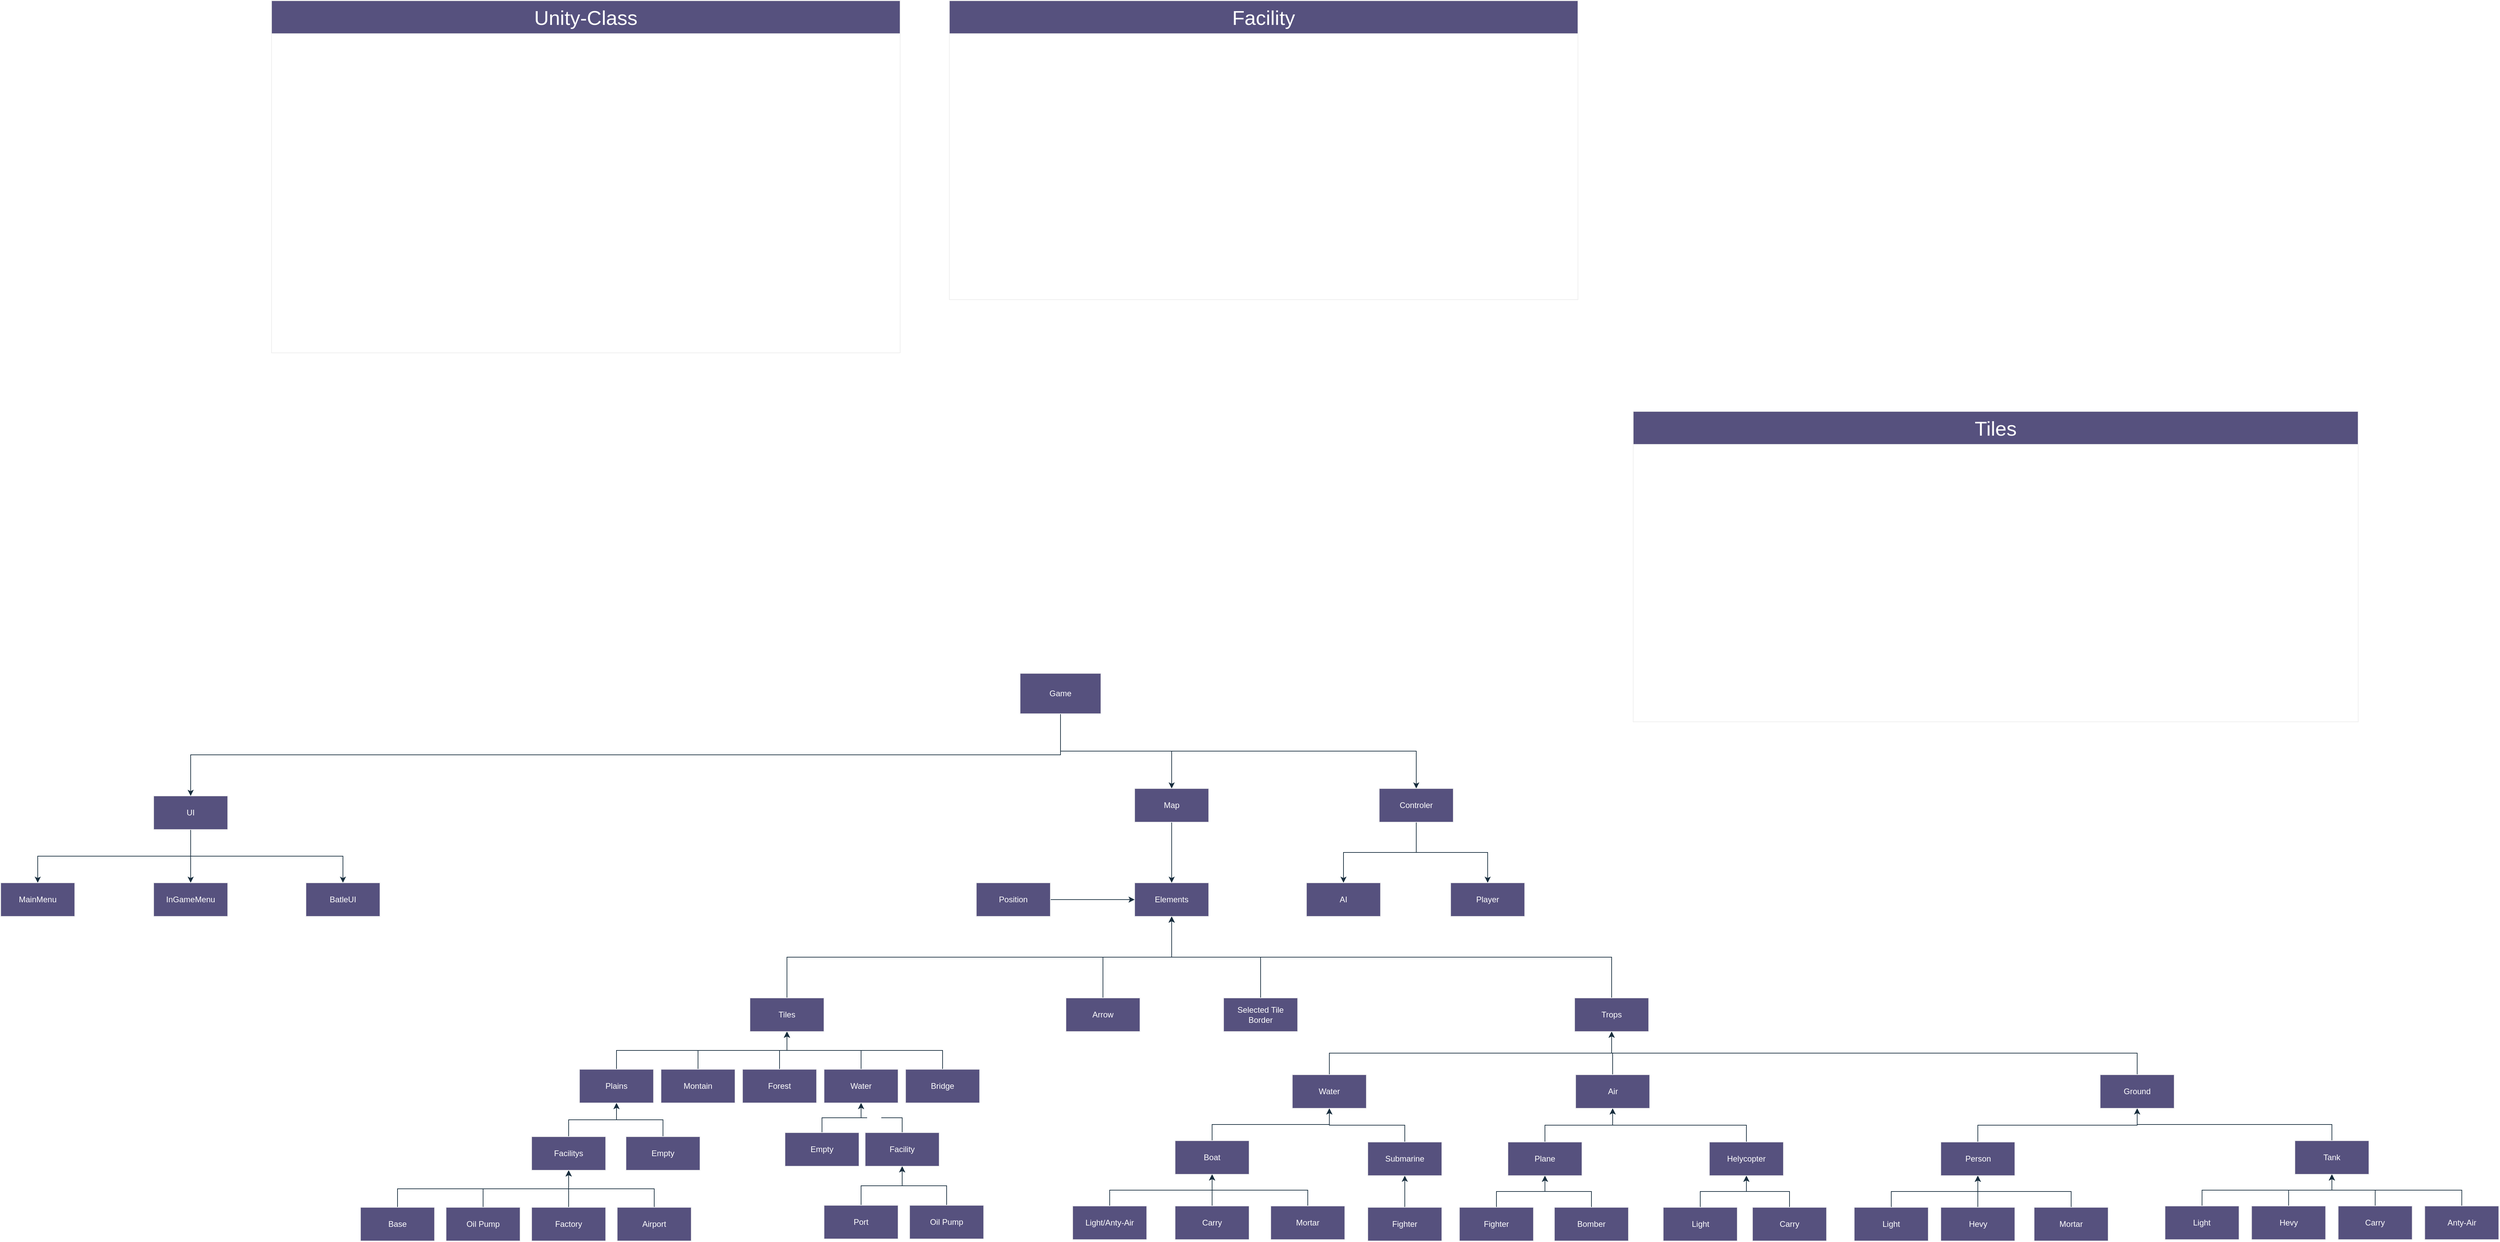 <mxfile version="22.0.2" type="device">
  <diagram id="C5RBs43oDa-KdzZeNtuy" name="Page-1">
    <mxGraphModel dx="3649" dy="2406" grid="0" gridSize="10" guides="1" tooltips="1" connect="1" arrows="1" fold="1" page="0" pageScale="1" pageWidth="827" pageHeight="1169" math="0" shadow="0">
      <root>
        <mxCell id="WIyWlLk6GJQsqaUBKTNV-0" />
        <mxCell id="WIyWlLk6GJQsqaUBKTNV-1" parent="WIyWlLk6GJQsqaUBKTNV-0" />
        <mxCell id="ewMzH5aCmnsNZdWOMFAP-32" style="edgeStyle=orthogonalEdgeStyle;rounded=0;orthogonalLoop=1;jettySize=auto;html=1;exitX=0.5;exitY=1;exitDx=0;exitDy=0;entryX=0.5;entryY=0;entryDx=0;entryDy=0;labelBackgroundColor=none;strokeColor=#182E3E;fontColor=default;endArrow=none;endFill=0;startArrow=classic;startFill=1;" parent="WIyWlLk6GJQsqaUBKTNV-1" source="ewMzH5aCmnsNZdWOMFAP-0" target="ewMzH5aCmnsNZdWOMFAP-1" edge="1">
          <mxGeometry relative="1" as="geometry" />
        </mxCell>
        <mxCell id="ewMzH5aCmnsNZdWOMFAP-50" style="edgeStyle=orthogonalEdgeStyle;rounded=0;orthogonalLoop=1;jettySize=auto;html=1;exitX=0.5;exitY=1;exitDx=0;exitDy=0;labelBackgroundColor=none;strokeColor=#182E3E;fontColor=default;endArrow=none;endFill=0;startArrow=classic;startFill=1;" parent="WIyWlLk6GJQsqaUBKTNV-1" source="ewMzH5aCmnsNZdWOMFAP-0" target="ewMzH5aCmnsNZdWOMFAP-33" edge="1">
          <mxGeometry relative="1" as="geometry" />
        </mxCell>
        <mxCell id="1mslzaDGuqaqsSPEC3AM-32" style="edgeStyle=orthogonalEdgeStyle;rounded=0;orthogonalLoop=1;jettySize=auto;html=1;exitX=0.5;exitY=1;exitDx=0;exitDy=0;labelBackgroundColor=none;strokeColor=#182E3E;fontColor=default;endArrow=none;endFill=0;startArrow=classic;startFill=1;" parent="WIyWlLk6GJQsqaUBKTNV-1" source="ewMzH5aCmnsNZdWOMFAP-0" target="1mslzaDGuqaqsSPEC3AM-28" edge="1">
          <mxGeometry relative="1" as="geometry" />
        </mxCell>
        <mxCell id="Wu0prwVC0RF7OrreMxHM-24" style="edgeStyle=orthogonalEdgeStyle;rounded=0;orthogonalLoop=1;jettySize=auto;html=1;exitX=0.5;exitY=1;exitDx=0;exitDy=0;entryX=0.5;entryY=0;entryDx=0;entryDy=0;strokeColor=#182E3E;endArrow=none;endFill=0;startArrow=classic;startFill=1;" edge="1" parent="WIyWlLk6GJQsqaUBKTNV-1" source="ewMzH5aCmnsNZdWOMFAP-0" target="1mslzaDGuqaqsSPEC3AM-26">
          <mxGeometry relative="1" as="geometry" />
        </mxCell>
        <mxCell id="ewMzH5aCmnsNZdWOMFAP-0" value="Elements" style="html=1;whiteSpace=wrap;labelBackgroundColor=none;fillColor=#56517E;strokeColor=#EEEEEE;fontColor=#FFFFFF;" parent="WIyWlLk6GJQsqaUBKTNV-1" vertex="1">
          <mxGeometry x="180" y="150" width="110" height="50" as="geometry" />
        </mxCell>
        <mxCell id="ewMzH5aCmnsNZdWOMFAP-7" style="edgeStyle=orthogonalEdgeStyle;rounded=0;orthogonalLoop=1;jettySize=auto;html=1;exitX=0.5;exitY=1;exitDx=0;exitDy=0;entryX=0.5;entryY=0;entryDx=0;entryDy=0;labelBackgroundColor=none;strokeColor=#182E3E;fontColor=default;endArrow=none;endFill=0;startArrow=classic;startFill=1;" parent="WIyWlLk6GJQsqaUBKTNV-1" source="ewMzH5aCmnsNZdWOMFAP-1" target="ewMzH5aCmnsNZdWOMFAP-5" edge="1">
          <mxGeometry relative="1" as="geometry" />
        </mxCell>
        <mxCell id="ewMzH5aCmnsNZdWOMFAP-8" style="edgeStyle=orthogonalEdgeStyle;rounded=0;orthogonalLoop=1;jettySize=auto;html=1;exitX=0.5;exitY=1;exitDx=0;exitDy=0;entryX=0.5;entryY=0;entryDx=0;entryDy=0;labelBackgroundColor=none;strokeColor=#182E3E;fontColor=default;endArrow=none;endFill=0;startArrow=classic;startFill=1;" parent="WIyWlLk6GJQsqaUBKTNV-1" source="ewMzH5aCmnsNZdWOMFAP-1" target="ewMzH5aCmnsNZdWOMFAP-3" edge="1">
          <mxGeometry relative="1" as="geometry" />
        </mxCell>
        <mxCell id="ewMzH5aCmnsNZdWOMFAP-9" style="edgeStyle=orthogonalEdgeStyle;rounded=0;orthogonalLoop=1;jettySize=auto;html=1;exitX=0.5;exitY=1;exitDx=0;exitDy=0;labelBackgroundColor=none;strokeColor=#182E3E;fontColor=default;endArrow=none;endFill=0;startArrow=classic;startFill=1;" parent="WIyWlLk6GJQsqaUBKTNV-1" source="ewMzH5aCmnsNZdWOMFAP-1" target="ewMzH5aCmnsNZdWOMFAP-4" edge="1">
          <mxGeometry relative="1" as="geometry" />
        </mxCell>
        <mxCell id="ewMzH5aCmnsNZdWOMFAP-10" style="edgeStyle=orthogonalEdgeStyle;rounded=0;orthogonalLoop=1;jettySize=auto;html=1;exitX=0.5;exitY=1;exitDx=0;exitDy=0;labelBackgroundColor=none;strokeColor=#182E3E;fontColor=default;endArrow=none;endFill=0;startArrow=classic;startFill=1;" parent="WIyWlLk6GJQsqaUBKTNV-1" source="ewMzH5aCmnsNZdWOMFAP-1" target="ewMzH5aCmnsNZdWOMFAP-2" edge="1">
          <mxGeometry relative="1" as="geometry" />
        </mxCell>
        <mxCell id="ewMzH5aCmnsNZdWOMFAP-11" style="edgeStyle=orthogonalEdgeStyle;rounded=0;orthogonalLoop=1;jettySize=auto;html=1;exitX=0.5;exitY=1;exitDx=0;exitDy=0;entryX=0.5;entryY=0;entryDx=0;entryDy=0;labelBackgroundColor=none;strokeColor=#182E3E;fontColor=default;endArrow=none;endFill=0;startArrow=classic;startFill=1;" parent="WIyWlLk6GJQsqaUBKTNV-1" source="ewMzH5aCmnsNZdWOMFAP-1" target="ewMzH5aCmnsNZdWOMFAP-6" edge="1">
          <mxGeometry relative="1" as="geometry" />
        </mxCell>
        <mxCell id="ewMzH5aCmnsNZdWOMFAP-1" value="Tiles" style="html=1;whiteSpace=wrap;labelBackgroundColor=none;fillColor=#56517E;strokeColor=#EEEEEE;fontColor=#FFFFFF;" parent="WIyWlLk6GJQsqaUBKTNV-1" vertex="1">
          <mxGeometry x="-391" y="321" width="110" height="50" as="geometry" />
        </mxCell>
        <mxCell id="ewMzH5aCmnsNZdWOMFAP-26" style="edgeStyle=orthogonalEdgeStyle;rounded=0;orthogonalLoop=1;jettySize=auto;html=1;exitX=0.5;exitY=1;exitDx=0;exitDy=0;entryX=0.5;entryY=0;entryDx=0;entryDy=0;labelBackgroundColor=none;strokeColor=#182E3E;fontColor=default;endArrow=none;endFill=0;startArrow=classic;startFill=1;" parent="WIyWlLk6GJQsqaUBKTNV-1" source="ewMzH5aCmnsNZdWOMFAP-2" target="ewMzH5aCmnsNZdWOMFAP-24" edge="1">
          <mxGeometry relative="1" as="geometry" />
        </mxCell>
        <mxCell id="Wu0prwVC0RF7OrreMxHM-40" value="Text" style="edgeLabel;html=1;align=center;verticalAlign=middle;resizable=0;points=[];fontColor=#FFFFFF;" vertex="1" connectable="0" parent="ewMzH5aCmnsNZdWOMFAP-26">
          <mxGeometry x="-0.217" relative="1" as="geometry">
            <mxPoint as="offset" />
          </mxGeometry>
        </mxCell>
        <mxCell id="ewMzH5aCmnsNZdWOMFAP-27" style="edgeStyle=orthogonalEdgeStyle;rounded=0;orthogonalLoop=1;jettySize=auto;html=1;exitX=0.5;exitY=1;exitDx=0;exitDy=0;labelBackgroundColor=none;strokeColor=#182E3E;fontColor=default;endArrow=none;endFill=0;startArrow=classic;startFill=1;" parent="WIyWlLk6GJQsqaUBKTNV-1" source="ewMzH5aCmnsNZdWOMFAP-2" target="ewMzH5aCmnsNZdWOMFAP-25" edge="1">
          <mxGeometry relative="1" as="geometry" />
        </mxCell>
        <mxCell id="ewMzH5aCmnsNZdWOMFAP-2" value="Water" style="html=1;whiteSpace=wrap;labelBackgroundColor=none;fillColor=#56517E;strokeColor=#EEEEEE;fontColor=#FFFFFF;" parent="WIyWlLk6GJQsqaUBKTNV-1" vertex="1">
          <mxGeometry x="-281" y="427" width="110" height="50" as="geometry" />
        </mxCell>
        <mxCell id="ewMzH5aCmnsNZdWOMFAP-3" value="Montain" style="html=1;whiteSpace=wrap;labelBackgroundColor=none;fillColor=#56517E;strokeColor=#EEEEEE;fontColor=#FFFFFF;" parent="WIyWlLk6GJQsqaUBKTNV-1" vertex="1">
          <mxGeometry x="-523" y="427" width="110" height="50" as="geometry" />
        </mxCell>
        <mxCell id="ewMzH5aCmnsNZdWOMFAP-14" style="edgeStyle=orthogonalEdgeStyle;rounded=0;orthogonalLoop=1;jettySize=auto;html=1;exitX=0.5;exitY=1;exitDx=0;exitDy=0;labelBackgroundColor=none;strokeColor=#182E3E;fontColor=default;endArrow=none;endFill=0;startArrow=classic;startFill=1;" parent="WIyWlLk6GJQsqaUBKTNV-1" source="ewMzH5aCmnsNZdWOMFAP-4" target="ewMzH5aCmnsNZdWOMFAP-12" edge="1">
          <mxGeometry relative="1" as="geometry" />
        </mxCell>
        <mxCell id="ewMzH5aCmnsNZdWOMFAP-15" style="edgeStyle=orthogonalEdgeStyle;rounded=0;orthogonalLoop=1;jettySize=auto;html=1;exitX=0.5;exitY=1;exitDx=0;exitDy=0;entryX=0.5;entryY=0;entryDx=0;entryDy=0;labelBackgroundColor=none;strokeColor=#182E3E;fontColor=default;endArrow=none;endFill=0;startArrow=classic;startFill=1;" parent="WIyWlLk6GJQsqaUBKTNV-1" source="ewMzH5aCmnsNZdWOMFAP-4" target="ewMzH5aCmnsNZdWOMFAP-13" edge="1">
          <mxGeometry relative="1" as="geometry" />
        </mxCell>
        <mxCell id="ewMzH5aCmnsNZdWOMFAP-4" value="Plains" style="html=1;whiteSpace=wrap;labelBackgroundColor=none;fillColor=#56517E;strokeColor=#EEEEEE;fontColor=#FFFFFF;" parent="WIyWlLk6GJQsqaUBKTNV-1" vertex="1">
          <mxGeometry x="-644" y="427" width="110" height="50" as="geometry" />
        </mxCell>
        <mxCell id="ewMzH5aCmnsNZdWOMFAP-5" value="Forest" style="html=1;whiteSpace=wrap;labelBackgroundColor=none;fillColor=#56517E;strokeColor=#EEEEEE;fontColor=#FFFFFF;" parent="WIyWlLk6GJQsqaUBKTNV-1" vertex="1">
          <mxGeometry x="-402" y="427" width="110" height="50" as="geometry" />
        </mxCell>
        <mxCell id="ewMzH5aCmnsNZdWOMFAP-6" value="Bridge" style="html=1;whiteSpace=wrap;labelBackgroundColor=none;fillColor=#56517E;strokeColor=#EEEEEE;fontColor=#FFFFFF;" parent="WIyWlLk6GJQsqaUBKTNV-1" vertex="1">
          <mxGeometry x="-160" y="427" width="110" height="50" as="geometry" />
        </mxCell>
        <mxCell id="ewMzH5aCmnsNZdWOMFAP-19" style="edgeStyle=orthogonalEdgeStyle;rounded=0;orthogonalLoop=1;jettySize=auto;html=1;exitX=0.5;exitY=1;exitDx=0;exitDy=0;entryX=0.5;entryY=0;entryDx=0;entryDy=0;labelBackgroundColor=none;strokeColor=#182E3E;fontColor=default;endArrow=none;endFill=0;startArrow=classic;startFill=1;" parent="WIyWlLk6GJQsqaUBKTNV-1" source="ewMzH5aCmnsNZdWOMFAP-12" target="ewMzH5aCmnsNZdWOMFAP-17" edge="1">
          <mxGeometry relative="1" as="geometry" />
        </mxCell>
        <mxCell id="ewMzH5aCmnsNZdWOMFAP-20" style="edgeStyle=orthogonalEdgeStyle;rounded=0;orthogonalLoop=1;jettySize=auto;html=1;exitX=0.5;exitY=1;exitDx=0;exitDy=0;labelBackgroundColor=none;strokeColor=#182E3E;fontColor=default;endArrow=none;endFill=0;startArrow=classic;startFill=1;" parent="WIyWlLk6GJQsqaUBKTNV-1" source="ewMzH5aCmnsNZdWOMFAP-12" target="ewMzH5aCmnsNZdWOMFAP-16" edge="1">
          <mxGeometry relative="1" as="geometry" />
        </mxCell>
        <mxCell id="ewMzH5aCmnsNZdWOMFAP-21" style="edgeStyle=orthogonalEdgeStyle;rounded=0;orthogonalLoop=1;jettySize=auto;html=1;exitX=0.5;exitY=1;exitDx=0;exitDy=0;labelBackgroundColor=none;strokeColor=#182E3E;fontColor=default;endArrow=none;endFill=0;startArrow=classic;startFill=1;" parent="WIyWlLk6GJQsqaUBKTNV-1" source="ewMzH5aCmnsNZdWOMFAP-12" target="ewMzH5aCmnsNZdWOMFAP-18" edge="1">
          <mxGeometry relative="1" as="geometry" />
        </mxCell>
        <mxCell id="ewMzH5aCmnsNZdWOMFAP-23" style="edgeStyle=orthogonalEdgeStyle;rounded=0;orthogonalLoop=1;jettySize=auto;html=1;exitX=0.5;exitY=1;exitDx=0;exitDy=0;labelBackgroundColor=none;strokeColor=#182E3E;fontColor=default;endArrow=none;endFill=0;startArrow=classic;startFill=1;" parent="WIyWlLk6GJQsqaUBKTNV-1" source="ewMzH5aCmnsNZdWOMFAP-12" target="ewMzH5aCmnsNZdWOMFAP-22" edge="1">
          <mxGeometry relative="1" as="geometry" />
        </mxCell>
        <mxCell id="ewMzH5aCmnsNZdWOMFAP-12" value="Facilitys" style="html=1;whiteSpace=wrap;labelBackgroundColor=none;fillColor=#56517E;strokeColor=#EEEEEE;fontColor=#FFFFFF;" parent="WIyWlLk6GJQsqaUBKTNV-1" vertex="1">
          <mxGeometry x="-715" y="527" width="110" height="50" as="geometry" />
        </mxCell>
        <mxCell id="ewMzH5aCmnsNZdWOMFAP-13" value="Empty" style="html=1;whiteSpace=wrap;labelBackgroundColor=none;fillColor=#56517E;strokeColor=#EEEEEE;fontColor=#FFFFFF;" parent="WIyWlLk6GJQsqaUBKTNV-1" vertex="1">
          <mxGeometry x="-575" y="527" width="110" height="50" as="geometry" />
        </mxCell>
        <mxCell id="ewMzH5aCmnsNZdWOMFAP-16" value="Oil Pump" style="html=1;whiteSpace=wrap;labelBackgroundColor=none;fillColor=#56517E;strokeColor=#EEEEEE;fontColor=#FFFFFF;" parent="WIyWlLk6GJQsqaUBKTNV-1" vertex="1">
          <mxGeometry x="-842" y="632" width="110" height="50" as="geometry" />
        </mxCell>
        <mxCell id="ewMzH5aCmnsNZdWOMFAP-17" value="Factory" style="html=1;whiteSpace=wrap;labelBackgroundColor=none;fillColor=#56517E;strokeColor=#EEEEEE;fontColor=#FFFFFF;" parent="WIyWlLk6GJQsqaUBKTNV-1" vertex="1">
          <mxGeometry x="-715" y="632" width="110" height="50" as="geometry" />
        </mxCell>
        <mxCell id="ewMzH5aCmnsNZdWOMFAP-18" value="Airport" style="html=1;whiteSpace=wrap;labelBackgroundColor=none;fillColor=#56517E;strokeColor=#EEEEEE;fontColor=#FFFFFF;" parent="WIyWlLk6GJQsqaUBKTNV-1" vertex="1">
          <mxGeometry x="-588" y="632" width="110" height="50" as="geometry" />
        </mxCell>
        <mxCell id="ewMzH5aCmnsNZdWOMFAP-22" value="Base&lt;br&gt;" style="html=1;whiteSpace=wrap;labelBackgroundColor=none;fillColor=#56517E;strokeColor=#EEEEEE;fontColor=#FFFFFF;" parent="WIyWlLk6GJQsqaUBKTNV-1" vertex="1">
          <mxGeometry x="-969" y="632" width="110" height="50" as="geometry" />
        </mxCell>
        <mxCell id="ewMzH5aCmnsNZdWOMFAP-30" style="edgeStyle=orthogonalEdgeStyle;rounded=0;orthogonalLoop=1;jettySize=auto;html=1;exitX=0.5;exitY=1;exitDx=0;exitDy=0;entryX=0.5;entryY=0;entryDx=0;entryDy=0;labelBackgroundColor=none;strokeColor=#182E3E;fontColor=default;endArrow=none;endFill=0;startArrow=classic;startFill=1;" parent="WIyWlLk6GJQsqaUBKTNV-1" source="ewMzH5aCmnsNZdWOMFAP-24" target="ewMzH5aCmnsNZdWOMFAP-28" edge="1">
          <mxGeometry relative="1" as="geometry" />
        </mxCell>
        <mxCell id="ewMzH5aCmnsNZdWOMFAP-31" style="edgeStyle=orthogonalEdgeStyle;rounded=0;orthogonalLoop=1;jettySize=auto;html=1;exitX=0.5;exitY=1;exitDx=0;exitDy=0;labelBackgroundColor=none;strokeColor=#182E3E;fontColor=default;endArrow=none;endFill=0;startArrow=classic;startFill=1;" parent="WIyWlLk6GJQsqaUBKTNV-1" source="ewMzH5aCmnsNZdWOMFAP-24" target="ewMzH5aCmnsNZdWOMFAP-29" edge="1">
          <mxGeometry relative="1" as="geometry" />
        </mxCell>
        <mxCell id="ewMzH5aCmnsNZdWOMFAP-24" value="Facility" style="html=1;whiteSpace=wrap;labelBackgroundColor=none;fillColor=#56517E;strokeColor=#EEEEEE;fontColor=#FFFFFF;" parent="WIyWlLk6GJQsqaUBKTNV-1" vertex="1">
          <mxGeometry x="-220" y="521" width="110" height="50" as="geometry" />
        </mxCell>
        <mxCell id="ewMzH5aCmnsNZdWOMFAP-25" value="Empty" style="html=1;whiteSpace=wrap;labelBackgroundColor=none;fillColor=#56517E;strokeColor=#EEEEEE;fontColor=#FFFFFF;" parent="WIyWlLk6GJQsqaUBKTNV-1" vertex="1">
          <mxGeometry x="-339" y="521" width="110" height="50" as="geometry" />
        </mxCell>
        <mxCell id="ewMzH5aCmnsNZdWOMFAP-28" value="Port" style="html=1;whiteSpace=wrap;labelBackgroundColor=none;fillColor=#56517E;strokeColor=#EEEEEE;fontColor=#FFFFFF;" parent="WIyWlLk6GJQsqaUBKTNV-1" vertex="1">
          <mxGeometry x="-281" y="629" width="110" height="50" as="geometry" />
        </mxCell>
        <mxCell id="ewMzH5aCmnsNZdWOMFAP-29" value="Oil Pump" style="html=1;whiteSpace=wrap;labelBackgroundColor=none;fillColor=#56517E;strokeColor=#EEEEEE;fontColor=#FFFFFF;" parent="WIyWlLk6GJQsqaUBKTNV-1" vertex="1">
          <mxGeometry x="-154" y="629" width="110" height="50" as="geometry" />
        </mxCell>
        <mxCell id="ewMzH5aCmnsNZdWOMFAP-49" style="edgeStyle=orthogonalEdgeStyle;rounded=0;orthogonalLoop=1;jettySize=auto;html=1;exitX=0.5;exitY=1;exitDx=0;exitDy=0;entryX=0.5;entryY=0;entryDx=0;entryDy=0;labelBackgroundColor=none;strokeColor=#182E3E;fontColor=default;endArrow=none;endFill=0;startArrow=classic;startFill=1;" parent="WIyWlLk6GJQsqaUBKTNV-1" source="ewMzH5aCmnsNZdWOMFAP-33" target="ewMzH5aCmnsNZdWOMFAP-36" edge="1">
          <mxGeometry relative="1" as="geometry" />
        </mxCell>
        <mxCell id="ewMzH5aCmnsNZdWOMFAP-51" style="edgeStyle=orthogonalEdgeStyle;rounded=0;orthogonalLoop=1;jettySize=auto;html=1;exitX=0.5;exitY=1;exitDx=0;exitDy=0;entryX=0.5;entryY=0;entryDx=0;entryDy=0;labelBackgroundColor=none;strokeColor=#182E3E;fontColor=default;endArrow=none;endFill=0;startArrow=classic;startFill=1;" parent="WIyWlLk6GJQsqaUBKTNV-1" source="ewMzH5aCmnsNZdWOMFAP-33" target="ewMzH5aCmnsNZdWOMFAP-35" edge="1">
          <mxGeometry relative="1" as="geometry" />
        </mxCell>
        <mxCell id="ewMzH5aCmnsNZdWOMFAP-52" style="edgeStyle=orthogonalEdgeStyle;rounded=0;orthogonalLoop=1;jettySize=auto;html=1;exitX=0.5;exitY=1;exitDx=0;exitDy=0;entryX=0.5;entryY=0;entryDx=0;entryDy=0;labelBackgroundColor=none;strokeColor=#182E3E;fontColor=default;endArrow=none;endFill=0;startArrow=classic;startFill=1;" parent="WIyWlLk6GJQsqaUBKTNV-1" source="ewMzH5aCmnsNZdWOMFAP-33" target="ewMzH5aCmnsNZdWOMFAP-34" edge="1">
          <mxGeometry relative="1" as="geometry" />
        </mxCell>
        <mxCell id="ewMzH5aCmnsNZdWOMFAP-33" value="Trops" style="html=1;whiteSpace=wrap;labelBackgroundColor=none;fillColor=#56517E;strokeColor=#EEEEEE;fontColor=#FFFFFF;" parent="WIyWlLk6GJQsqaUBKTNV-1" vertex="1">
          <mxGeometry x="833" y="321" width="110" height="50" as="geometry" />
        </mxCell>
        <mxCell id="ewMzH5aCmnsNZdWOMFAP-79" style="edgeStyle=orthogonalEdgeStyle;rounded=0;orthogonalLoop=1;jettySize=auto;html=1;exitX=0.5;exitY=1;exitDx=0;exitDy=0;entryX=0.5;entryY=0;entryDx=0;entryDy=0;labelBackgroundColor=none;strokeColor=#182E3E;fontColor=default;endArrow=none;endFill=0;startArrow=classic;startFill=1;" parent="WIyWlLk6GJQsqaUBKTNV-1" source="ewMzH5aCmnsNZdWOMFAP-34" target="ewMzH5aCmnsNZdWOMFAP-69" edge="1">
          <mxGeometry relative="1" as="geometry" />
        </mxCell>
        <mxCell id="ewMzH5aCmnsNZdWOMFAP-84" style="edgeStyle=orthogonalEdgeStyle;rounded=0;orthogonalLoop=1;jettySize=auto;html=1;exitX=0.5;exitY=1;exitDx=0;exitDy=0;entryX=0.5;entryY=0;entryDx=0;entryDy=0;labelBackgroundColor=none;strokeColor=#182E3E;fontColor=default;endArrow=none;endFill=0;startArrow=classic;startFill=1;" parent="WIyWlLk6GJQsqaUBKTNV-1" source="ewMzH5aCmnsNZdWOMFAP-34" target="ewMzH5aCmnsNZdWOMFAP-68" edge="1">
          <mxGeometry relative="1" as="geometry" />
        </mxCell>
        <mxCell id="ewMzH5aCmnsNZdWOMFAP-34" value="Ground" style="html=1;whiteSpace=wrap;labelBackgroundColor=none;fillColor=#56517E;strokeColor=#EEEEEE;fontColor=#FFFFFF;" parent="WIyWlLk6GJQsqaUBKTNV-1" vertex="1">
          <mxGeometry x="1613" y="435" width="110" height="50" as="geometry" />
        </mxCell>
        <mxCell id="ewMzH5aCmnsNZdWOMFAP-53" style="edgeStyle=orthogonalEdgeStyle;rounded=0;orthogonalLoop=1;jettySize=auto;html=1;exitX=0.5;exitY=1;exitDx=0;exitDy=0;labelBackgroundColor=none;strokeColor=#182E3E;fontColor=default;endArrow=none;endFill=0;startArrow=classic;startFill=1;" parent="WIyWlLk6GJQsqaUBKTNV-1" source="ewMzH5aCmnsNZdWOMFAP-35" target="ewMzH5aCmnsNZdWOMFAP-43" edge="1">
          <mxGeometry relative="1" as="geometry" />
        </mxCell>
        <mxCell id="ewMzH5aCmnsNZdWOMFAP-55" style="edgeStyle=orthogonalEdgeStyle;rounded=0;orthogonalLoop=1;jettySize=auto;html=1;exitX=0.5;exitY=1;exitDx=0;exitDy=0;entryX=0.5;entryY=0;entryDx=0;entryDy=0;labelBackgroundColor=none;strokeColor=#182E3E;fontColor=default;endArrow=none;endFill=0;startArrow=classic;startFill=1;" parent="WIyWlLk6GJQsqaUBKTNV-1" source="ewMzH5aCmnsNZdWOMFAP-35" target="ewMzH5aCmnsNZdWOMFAP-45" edge="1">
          <mxGeometry relative="1" as="geometry" />
        </mxCell>
        <mxCell id="ewMzH5aCmnsNZdWOMFAP-35" value="Air" style="html=1;whiteSpace=wrap;labelBackgroundColor=none;fillColor=#56517E;strokeColor=#EEEEEE;fontColor=#FFFFFF;" parent="WIyWlLk6GJQsqaUBKTNV-1" vertex="1">
          <mxGeometry x="834.5" y="435" width="110" height="50" as="geometry" />
        </mxCell>
        <mxCell id="ewMzH5aCmnsNZdWOMFAP-46" style="edgeStyle=orthogonalEdgeStyle;rounded=0;orthogonalLoop=1;jettySize=auto;html=1;exitX=0.5;exitY=1;exitDx=0;exitDy=0;labelBackgroundColor=none;strokeColor=#182E3E;fontColor=default;endArrow=none;endFill=0;startArrow=classic;startFill=1;" parent="WIyWlLk6GJQsqaUBKTNV-1" source="ewMzH5aCmnsNZdWOMFAP-36" target="ewMzH5aCmnsNZdWOMFAP-37" edge="1">
          <mxGeometry relative="1" as="geometry" />
        </mxCell>
        <mxCell id="ewMzH5aCmnsNZdWOMFAP-47" style="edgeStyle=orthogonalEdgeStyle;rounded=0;orthogonalLoop=1;jettySize=auto;html=1;exitX=0.5;exitY=1;exitDx=0;exitDy=0;labelBackgroundColor=none;strokeColor=#182E3E;fontColor=default;endArrow=none;endFill=0;startArrow=classic;startFill=1;" parent="WIyWlLk6GJQsqaUBKTNV-1" source="ewMzH5aCmnsNZdWOMFAP-36" target="ewMzH5aCmnsNZdWOMFAP-39" edge="1">
          <mxGeometry relative="1" as="geometry" />
        </mxCell>
        <mxCell id="ewMzH5aCmnsNZdWOMFAP-36" value="Water" style="html=1;whiteSpace=wrap;labelBackgroundColor=none;fillColor=#56517E;strokeColor=#EEEEEE;fontColor=#FFFFFF;" parent="WIyWlLk6GJQsqaUBKTNV-1" vertex="1">
          <mxGeometry x="414" y="435" width="110" height="50" as="geometry" />
        </mxCell>
        <mxCell id="1mslzaDGuqaqsSPEC3AM-5" style="edgeStyle=orthogonalEdgeStyle;rounded=0;orthogonalLoop=1;jettySize=auto;html=1;exitX=0.5;exitY=1;exitDx=0;exitDy=0;entryX=0.5;entryY=0;entryDx=0;entryDy=0;strokeColor=#182E3E;labelBackgroundColor=none;fontColor=default;endArrow=none;endFill=0;startArrow=classic;startFill=1;" parent="WIyWlLk6GJQsqaUBKTNV-1" source="ewMzH5aCmnsNZdWOMFAP-37" target="ewMzH5aCmnsNZdWOMFAP-38" edge="1">
          <mxGeometry relative="1" as="geometry" />
        </mxCell>
        <mxCell id="1mslzaDGuqaqsSPEC3AM-6" style="edgeStyle=orthogonalEdgeStyle;rounded=0;orthogonalLoop=1;jettySize=auto;html=1;exitX=0.5;exitY=1;exitDx=0;exitDy=0;entryX=0.5;entryY=0;entryDx=0;entryDy=0;strokeColor=#182E3E;labelBackgroundColor=none;fontColor=default;endArrow=none;endFill=0;startArrow=classic;startFill=1;" parent="WIyWlLk6GJQsqaUBKTNV-1" source="ewMzH5aCmnsNZdWOMFAP-37" target="1mslzaDGuqaqsSPEC3AM-4" edge="1">
          <mxGeometry relative="1" as="geometry" />
        </mxCell>
        <mxCell id="1mslzaDGuqaqsSPEC3AM-7" style="edgeStyle=orthogonalEdgeStyle;rounded=0;orthogonalLoop=1;jettySize=auto;html=1;exitX=0.5;exitY=1;exitDx=0;exitDy=0;strokeColor=#182E3E;labelBackgroundColor=none;fontColor=default;endArrow=none;endFill=0;startArrow=classic;startFill=1;" parent="WIyWlLk6GJQsqaUBKTNV-1" source="ewMzH5aCmnsNZdWOMFAP-37" target="1mslzaDGuqaqsSPEC3AM-3" edge="1">
          <mxGeometry relative="1" as="geometry" />
        </mxCell>
        <mxCell id="ewMzH5aCmnsNZdWOMFAP-37" value="Boat" style="html=1;whiteSpace=wrap;labelBackgroundColor=none;fillColor=#56517E;strokeColor=#EEEEEE;fontColor=#FFFFFF;" parent="WIyWlLk6GJQsqaUBKTNV-1" vertex="1">
          <mxGeometry x="240" y="533" width="110" height="50" as="geometry" />
        </mxCell>
        <mxCell id="ewMzH5aCmnsNZdWOMFAP-38" value="Light/Anty-Air" style="html=1;whiteSpace=wrap;labelBackgroundColor=none;fillColor=#56517E;strokeColor=#EEEEEE;fontColor=#FFFFFF;" parent="WIyWlLk6GJQsqaUBKTNV-1" vertex="1">
          <mxGeometry x="88" y="630" width="110" height="50" as="geometry" />
        </mxCell>
        <mxCell id="1mslzaDGuqaqsSPEC3AM-19" style="edgeStyle=orthogonalEdgeStyle;rounded=0;orthogonalLoop=1;jettySize=auto;html=1;exitX=0.5;exitY=1;exitDx=0;exitDy=0;entryX=0.5;entryY=0;entryDx=0;entryDy=0;labelBackgroundColor=none;strokeColor=#182E3E;fontColor=default;endArrow=none;endFill=0;startArrow=classic;startFill=1;" parent="WIyWlLk6GJQsqaUBKTNV-1" source="ewMzH5aCmnsNZdWOMFAP-39" target="1mslzaDGuqaqsSPEC3AM-18" edge="1">
          <mxGeometry relative="1" as="geometry" />
        </mxCell>
        <mxCell id="ewMzH5aCmnsNZdWOMFAP-39" value="Submarine" style="html=1;whiteSpace=wrap;labelBackgroundColor=none;fillColor=#56517E;strokeColor=#EEEEEE;fontColor=#FFFFFF;" parent="WIyWlLk6GJQsqaUBKTNV-1" vertex="1">
          <mxGeometry x="526" y="535" width="110" height="50" as="geometry" />
        </mxCell>
        <mxCell id="1mslzaDGuqaqsSPEC3AM-1" style="edgeStyle=orthogonalEdgeStyle;rounded=0;orthogonalLoop=1;jettySize=auto;html=1;exitX=0.5;exitY=1;exitDx=0;exitDy=0;entryX=0.5;entryY=0;entryDx=0;entryDy=0;strokeColor=#182E3E;labelBackgroundColor=none;fontColor=default;endArrow=none;endFill=0;startArrow=classic;startFill=1;" parent="WIyWlLk6GJQsqaUBKTNV-1" source="ewMzH5aCmnsNZdWOMFAP-43" target="1mslzaDGuqaqsSPEC3AM-0" edge="1">
          <mxGeometry relative="1" as="geometry" />
        </mxCell>
        <mxCell id="1mslzaDGuqaqsSPEC3AM-2" style="edgeStyle=orthogonalEdgeStyle;rounded=0;orthogonalLoop=1;jettySize=auto;html=1;exitX=0.5;exitY=1;exitDx=0;exitDy=0;entryX=0.5;entryY=0;entryDx=0;entryDy=0;strokeColor=#182E3E;labelBackgroundColor=none;fontColor=default;endArrow=none;endFill=0;startArrow=classic;startFill=1;" parent="WIyWlLk6GJQsqaUBKTNV-1" source="ewMzH5aCmnsNZdWOMFAP-43" target="ewMzH5aCmnsNZdWOMFAP-44" edge="1">
          <mxGeometry relative="1" as="geometry" />
        </mxCell>
        <mxCell id="ewMzH5aCmnsNZdWOMFAP-43" value="Plane" style="html=1;whiteSpace=wrap;labelBackgroundColor=none;fillColor=#56517E;strokeColor=#EEEEEE;fontColor=#FFFFFF;" parent="WIyWlLk6GJQsqaUBKTNV-1" vertex="1">
          <mxGeometry x="734" y="535" width="110" height="50" as="geometry" />
        </mxCell>
        <mxCell id="ewMzH5aCmnsNZdWOMFAP-44" value="Bomber" style="html=1;whiteSpace=wrap;labelBackgroundColor=none;fillColor=#56517E;strokeColor=#EEEEEE;fontColor=#FFFFFF;" parent="WIyWlLk6GJQsqaUBKTNV-1" vertex="1">
          <mxGeometry x="803" y="632" width="110" height="50" as="geometry" />
        </mxCell>
        <mxCell id="1mslzaDGuqaqsSPEC3AM-17" style="edgeStyle=orthogonalEdgeStyle;rounded=0;orthogonalLoop=1;jettySize=auto;html=1;exitX=0.5;exitY=1;exitDx=0;exitDy=0;entryX=0.5;entryY=0;entryDx=0;entryDy=0;labelBackgroundColor=none;strokeColor=#182E3E;fontColor=default;endArrow=none;endFill=0;startArrow=classic;startFill=1;" parent="WIyWlLk6GJQsqaUBKTNV-1" source="ewMzH5aCmnsNZdWOMFAP-45" target="1mslzaDGuqaqsSPEC3AM-16" edge="1">
          <mxGeometry relative="1" as="geometry" />
        </mxCell>
        <mxCell id="1mslzaDGuqaqsSPEC3AM-25" style="edgeStyle=orthogonalEdgeStyle;rounded=0;orthogonalLoop=1;jettySize=auto;html=1;exitX=0.5;exitY=1;exitDx=0;exitDy=0;entryX=0.5;entryY=0;entryDx=0;entryDy=0;labelBackgroundColor=none;strokeColor=#182E3E;fontColor=default;endArrow=none;endFill=0;startArrow=classic;startFill=1;" parent="WIyWlLk6GJQsqaUBKTNV-1" source="ewMzH5aCmnsNZdWOMFAP-45" target="1mslzaDGuqaqsSPEC3AM-24" edge="1">
          <mxGeometry relative="1" as="geometry" />
        </mxCell>
        <mxCell id="ewMzH5aCmnsNZdWOMFAP-45" value="Helycopter" style="html=1;whiteSpace=wrap;labelBackgroundColor=none;fillColor=#56517E;strokeColor=#EEEEEE;fontColor=#FFFFFF;" parent="WIyWlLk6GJQsqaUBKTNV-1" vertex="1">
          <mxGeometry x="1033" y="535" width="110" height="50" as="geometry" />
        </mxCell>
        <mxCell id="ewMzH5aCmnsNZdWOMFAP-87" style="edgeStyle=orthogonalEdgeStyle;rounded=0;orthogonalLoop=1;jettySize=auto;html=1;exitX=0.5;exitY=1;exitDx=0;exitDy=0;entryX=0.5;entryY=0;entryDx=0;entryDy=0;labelBackgroundColor=none;strokeColor=#182E3E;fontColor=default;endArrow=none;endFill=0;startArrow=classic;startFill=1;" parent="WIyWlLk6GJQsqaUBKTNV-1" source="ewMzH5aCmnsNZdWOMFAP-68" target="ewMzH5aCmnsNZdWOMFAP-80" edge="1">
          <mxGeometry relative="1" as="geometry" />
        </mxCell>
        <mxCell id="ewMzH5aCmnsNZdWOMFAP-88" style="edgeStyle=orthogonalEdgeStyle;rounded=0;orthogonalLoop=1;jettySize=auto;html=1;exitX=0.5;exitY=1;exitDx=0;exitDy=0;entryX=0.5;entryY=0;entryDx=0;entryDy=0;labelBackgroundColor=none;strokeColor=#182E3E;fontColor=default;endArrow=none;endFill=0;startArrow=classic;startFill=1;" parent="WIyWlLk6GJQsqaUBKTNV-1" source="ewMzH5aCmnsNZdWOMFAP-68" target="ewMzH5aCmnsNZdWOMFAP-81" edge="1">
          <mxGeometry relative="1" as="geometry" />
        </mxCell>
        <mxCell id="ewMzH5aCmnsNZdWOMFAP-89" style="edgeStyle=orthogonalEdgeStyle;rounded=0;orthogonalLoop=1;jettySize=auto;html=1;exitX=0.5;exitY=1;exitDx=0;exitDy=0;entryX=0.5;entryY=0;entryDx=0;entryDy=0;labelBackgroundColor=none;strokeColor=#182E3E;fontColor=default;endArrow=none;endFill=0;startArrow=classic;startFill=1;" parent="WIyWlLk6GJQsqaUBKTNV-1" source="ewMzH5aCmnsNZdWOMFAP-68" target="ewMzH5aCmnsNZdWOMFAP-82" edge="1">
          <mxGeometry relative="1" as="geometry" />
        </mxCell>
        <mxCell id="ewMzH5aCmnsNZdWOMFAP-90" style="edgeStyle=orthogonalEdgeStyle;rounded=0;orthogonalLoop=1;jettySize=auto;html=1;exitX=0.5;exitY=1;exitDx=0;exitDy=0;entryX=0.5;entryY=0;entryDx=0;entryDy=0;labelBackgroundColor=none;strokeColor=#182E3E;fontColor=default;endArrow=none;endFill=0;startArrow=classic;startFill=1;" parent="WIyWlLk6GJQsqaUBKTNV-1" source="ewMzH5aCmnsNZdWOMFAP-68" target="ewMzH5aCmnsNZdWOMFAP-83" edge="1">
          <mxGeometry relative="1" as="geometry" />
        </mxCell>
        <mxCell id="ewMzH5aCmnsNZdWOMFAP-68" value="Tank" style="html=1;whiteSpace=wrap;labelBackgroundColor=none;fillColor=#56517E;strokeColor=#EEEEEE;fontColor=#FFFFFF;" parent="WIyWlLk6GJQsqaUBKTNV-1" vertex="1">
          <mxGeometry x="1902" y="533" width="110" height="50" as="geometry" />
        </mxCell>
        <mxCell id="ewMzH5aCmnsNZdWOMFAP-85" style="edgeStyle=orthogonalEdgeStyle;rounded=0;orthogonalLoop=1;jettySize=auto;html=1;exitX=0.5;exitY=1;exitDx=0;exitDy=0;entryX=0.5;entryY=0;entryDx=0;entryDy=0;labelBackgroundColor=none;strokeColor=#182E3E;fontColor=default;endArrow=none;endFill=0;startArrow=classic;startFill=1;" parent="WIyWlLk6GJQsqaUBKTNV-1" source="ewMzH5aCmnsNZdWOMFAP-69" target="ewMzH5aCmnsNZdWOMFAP-76" edge="1">
          <mxGeometry relative="1" as="geometry" />
        </mxCell>
        <mxCell id="ewMzH5aCmnsNZdWOMFAP-86" style="edgeStyle=orthogonalEdgeStyle;rounded=0;orthogonalLoop=1;jettySize=auto;html=1;exitX=0.5;exitY=1;exitDx=0;exitDy=0;labelBackgroundColor=none;strokeColor=#182E3E;fontColor=default;endArrow=none;endFill=0;startArrow=classic;startFill=1;" parent="WIyWlLk6GJQsqaUBKTNV-1" source="ewMzH5aCmnsNZdWOMFAP-69" target="ewMzH5aCmnsNZdWOMFAP-77" edge="1">
          <mxGeometry relative="1" as="geometry" />
        </mxCell>
        <mxCell id="1mslzaDGuqaqsSPEC3AM-21" style="edgeStyle=orthogonalEdgeStyle;rounded=0;orthogonalLoop=1;jettySize=auto;html=1;exitX=0.5;exitY=1;exitDx=0;exitDy=0;entryX=0.5;entryY=0;entryDx=0;entryDy=0;labelBackgroundColor=none;strokeColor=#182E3E;fontColor=default;endArrow=none;endFill=0;startArrow=classic;startFill=1;" parent="WIyWlLk6GJQsqaUBKTNV-1" source="ewMzH5aCmnsNZdWOMFAP-69" target="1mslzaDGuqaqsSPEC3AM-20" edge="1">
          <mxGeometry relative="1" as="geometry" />
        </mxCell>
        <mxCell id="ewMzH5aCmnsNZdWOMFAP-69" value="Person" style="html=1;whiteSpace=wrap;labelBackgroundColor=none;fillColor=#56517E;strokeColor=#EEEEEE;fontColor=#FFFFFF;" parent="WIyWlLk6GJQsqaUBKTNV-1" vertex="1">
          <mxGeometry x="1376.5" y="535" width="110" height="50" as="geometry" />
        </mxCell>
        <mxCell id="ewMzH5aCmnsNZdWOMFAP-76" value="Light" style="html=1;whiteSpace=wrap;labelBackgroundColor=none;fillColor=#56517E;strokeColor=#EEEEEE;fontColor=#FFFFFF;" parent="WIyWlLk6GJQsqaUBKTNV-1" vertex="1">
          <mxGeometry x="1248" y="632" width="110" height="50" as="geometry" />
        </mxCell>
        <mxCell id="ewMzH5aCmnsNZdWOMFAP-77" value="Hevy" style="html=1;whiteSpace=wrap;labelBackgroundColor=none;fillColor=#56517E;strokeColor=#EEEEEE;fontColor=#FFFFFF;" parent="WIyWlLk6GJQsqaUBKTNV-1" vertex="1">
          <mxGeometry x="1376.5" y="632" width="110" height="50" as="geometry" />
        </mxCell>
        <mxCell id="ewMzH5aCmnsNZdWOMFAP-80" value="Light" style="html=1;whiteSpace=wrap;labelBackgroundColor=none;fillColor=#56517E;strokeColor=#EEEEEE;fontColor=#FFFFFF;" parent="WIyWlLk6GJQsqaUBKTNV-1" vertex="1">
          <mxGeometry x="1709.25" y="630" width="110" height="50" as="geometry" />
        </mxCell>
        <mxCell id="ewMzH5aCmnsNZdWOMFAP-81" value="Hevy" style="html=1;whiteSpace=wrap;labelBackgroundColor=none;fillColor=#56517E;strokeColor=#EEEEEE;fontColor=#FFFFFF;" parent="WIyWlLk6GJQsqaUBKTNV-1" vertex="1">
          <mxGeometry x="1837.75" y="630" width="110" height="50" as="geometry" />
        </mxCell>
        <mxCell id="ewMzH5aCmnsNZdWOMFAP-82" value="Carry" style="html=1;whiteSpace=wrap;labelBackgroundColor=none;fillColor=#56517E;strokeColor=#EEEEEE;fontColor=#FFFFFF;" parent="WIyWlLk6GJQsqaUBKTNV-1" vertex="1">
          <mxGeometry x="1966.25" y="630" width="110" height="50" as="geometry" />
        </mxCell>
        <mxCell id="ewMzH5aCmnsNZdWOMFAP-83" value="Anty-Air" style="html=1;whiteSpace=wrap;labelBackgroundColor=none;fillColor=#56517E;strokeColor=#EEEEEE;fontColor=#FFFFFF;" parent="WIyWlLk6GJQsqaUBKTNV-1" vertex="1">
          <mxGeometry x="2094.75" y="630" width="110" height="50" as="geometry" />
        </mxCell>
        <mxCell id="1mslzaDGuqaqsSPEC3AM-0" value="Fighter" style="html=1;whiteSpace=wrap;labelBackgroundColor=none;fillColor=#56517E;strokeColor=#EEEEEE;fontColor=#FFFFFF;" parent="WIyWlLk6GJQsqaUBKTNV-1" vertex="1">
          <mxGeometry x="662" y="632" width="110" height="50" as="geometry" />
        </mxCell>
        <mxCell id="1mslzaDGuqaqsSPEC3AM-3" value="Mortar" style="html=1;whiteSpace=wrap;labelBackgroundColor=none;fillColor=#56517E;strokeColor=#EEEEEE;fontColor=#FFFFFF;" parent="WIyWlLk6GJQsqaUBKTNV-1" vertex="1">
          <mxGeometry x="382" y="630" width="110" height="50" as="geometry" />
        </mxCell>
        <mxCell id="1mslzaDGuqaqsSPEC3AM-4" value="Carry" style="html=1;whiteSpace=wrap;labelBackgroundColor=none;fillColor=#56517E;strokeColor=#EEEEEE;fontColor=#FFFFFF;" parent="WIyWlLk6GJQsqaUBKTNV-1" vertex="1">
          <mxGeometry x="240" y="630" width="110" height="50" as="geometry" />
        </mxCell>
        <mxCell id="1mslzaDGuqaqsSPEC3AM-9" value="Unity-Class" style="swimlane;fontStyle=0;childLayout=stackLayout;horizontal=1;startSize=49;horizontalStack=0;resizeParent=1;resizeParentMax=0;resizeLast=0;collapsible=1;marginBottom=0;whiteSpace=wrap;html=1;labelBackgroundColor=none;fillColor=#56517E;strokeColor=#EEEEEE;fontColor=#FFFFFF;fontSize=30;" parent="WIyWlLk6GJQsqaUBKTNV-1" vertex="1">
          <mxGeometry x="-1101" y="-1160" width="933" height="523" as="geometry" />
        </mxCell>
        <mxCell id="1mslzaDGuqaqsSPEC3AM-10" value="Light (strong against Persons)" style="text;strokeColor=none;fillColor=none;align=left;verticalAlign=middle;spacingLeft=4;spacingRight=4;overflow=hidden;points=[[0,0.5],[1,0.5]];portConstraint=eastwest;rotatable=0;whiteSpace=wrap;html=1;labelBackgroundColor=none;fontColor=#FFFFFF;fontSize=30;" parent="1mslzaDGuqaqsSPEC3AM-9" vertex="1">
          <mxGeometry y="49" width="933" height="79" as="geometry" />
        </mxCell>
        <mxCell id="1mslzaDGuqaqsSPEC3AM-11" value="Hevy (strong against Tanks/Boats)" style="text;strokeColor=none;fillColor=none;align=left;verticalAlign=middle;spacingLeft=4;spacingRight=4;overflow=hidden;points=[[0,0.5],[1,0.5]];portConstraint=eastwest;rotatable=0;whiteSpace=wrap;html=1;labelBackgroundColor=none;fontColor=#FFFFFF;fontSize=30;" parent="1mslzaDGuqaqsSPEC3AM-9" vertex="1">
          <mxGeometry y="128" width="933" height="79" as="geometry" />
        </mxCell>
        <mxCell id="1mslzaDGuqaqsSPEC3AM-12" value="Carry (transports Ground Units)" style="text;strokeColor=none;fillColor=none;align=left;verticalAlign=middle;spacingLeft=4;spacingRight=4;overflow=hidden;points=[[0,0.5],[1,0.5]];portConstraint=eastwest;rotatable=0;whiteSpace=wrap;html=1;labelBackgroundColor=none;fontColor=#FFFFFF;fontSize=30;" parent="1mslzaDGuqaqsSPEC3AM-9" vertex="1">
          <mxGeometry y="207" width="933" height="79" as="geometry" />
        </mxCell>
        <mxCell id="1mslzaDGuqaqsSPEC3AM-13" value="Fighter(strong against Units from the same mean(Water,Air,Ground))" style="text;strokeColor=none;fillColor=none;align=left;verticalAlign=middle;spacingLeft=4;spacingRight=4;overflow=hidden;points=[[0,0.5],[1,0.5]];portConstraint=eastwest;rotatable=0;whiteSpace=wrap;html=1;labelBackgroundColor=none;fontColor=#FFFFFF;fontSize=30;" parent="1mslzaDGuqaqsSPEC3AM-9" vertex="1">
          <mxGeometry y="286" width="933" height="79" as="geometry" />
        </mxCell>
        <mxCell id="1mslzaDGuqaqsSPEC3AM-14" value="Bomber/Mortar(Very Long range Hevy)" style="text;strokeColor=none;fillColor=none;align=left;verticalAlign=middle;spacingLeft=4;spacingRight=4;overflow=hidden;points=[[0,0.5],[1,0.5]];portConstraint=eastwest;rotatable=0;whiteSpace=wrap;html=1;labelBackgroundColor=none;fontColor=#FFFFFF;fontSize=30;" parent="1mslzaDGuqaqsSPEC3AM-9" vertex="1">
          <mxGeometry y="365" width="933" height="79" as="geometry" />
        </mxCell>
        <mxCell id="1mslzaDGuqaqsSPEC3AM-22" value="Anty-air(strong against Air Units)" style="text;strokeColor=none;fillColor=none;align=left;verticalAlign=middle;spacingLeft=4;spacingRight=4;overflow=hidden;points=[[0,0.5],[1,0.5]];portConstraint=eastwest;rotatable=0;whiteSpace=wrap;html=1;labelBackgroundColor=none;fontColor=#FFFFFF;fontSize=30;" parent="1mslzaDGuqaqsSPEC3AM-9" vertex="1">
          <mxGeometry y="444" width="933" height="79" as="geometry" />
        </mxCell>
        <mxCell id="1mslzaDGuqaqsSPEC3AM-16" value="Light" style="html=1;whiteSpace=wrap;labelBackgroundColor=none;fillColor=#56517E;strokeColor=#EEEEEE;fontColor=#FFFFFF;" parent="WIyWlLk6GJQsqaUBKTNV-1" vertex="1">
          <mxGeometry x="964.5" y="632" width="110" height="50" as="geometry" />
        </mxCell>
        <mxCell id="1mslzaDGuqaqsSPEC3AM-18" value="Fighter" style="html=1;whiteSpace=wrap;labelBackgroundColor=none;fillColor=#56517E;strokeColor=#EEEEEE;fontColor=#FFFFFF;" parent="WIyWlLk6GJQsqaUBKTNV-1" vertex="1">
          <mxGeometry x="526" y="632" width="110" height="50" as="geometry" />
        </mxCell>
        <mxCell id="1mslzaDGuqaqsSPEC3AM-20" value="Mortar" style="html=1;whiteSpace=wrap;labelBackgroundColor=none;fillColor=#56517E;strokeColor=#EEEEEE;fontColor=#FFFFFF;" parent="WIyWlLk6GJQsqaUBKTNV-1" vertex="1">
          <mxGeometry x="1515" y="632" width="110" height="50" as="geometry" />
        </mxCell>
        <mxCell id="1mslzaDGuqaqsSPEC3AM-24" value="Carry" style="html=1;whiteSpace=wrap;labelBackgroundColor=none;fillColor=#56517E;strokeColor=#EEEEEE;fontColor=#FFFFFF;" parent="WIyWlLk6GJQsqaUBKTNV-1" vertex="1">
          <mxGeometry x="1097" y="632" width="110" height="50" as="geometry" />
        </mxCell>
        <mxCell id="1mslzaDGuqaqsSPEC3AM-26" value="Arrow" style="html=1;whiteSpace=wrap;labelBackgroundColor=none;fillColor=#56517E;strokeColor=#EEEEEE;fontColor=#FFFFFF;" parent="WIyWlLk6GJQsqaUBKTNV-1" vertex="1">
          <mxGeometry x="78" y="321" width="110" height="50" as="geometry" />
        </mxCell>
        <mxCell id="Wu0prwVC0RF7OrreMxHM-37" style="edgeStyle=orthogonalEdgeStyle;rounded=0;orthogonalLoop=1;jettySize=auto;html=1;exitX=0.5;exitY=1;exitDx=0;exitDy=0;entryX=0.5;entryY=0;entryDx=0;entryDy=0;strokeColor=#182E3E;" edge="1" parent="WIyWlLk6GJQsqaUBKTNV-1" source="1mslzaDGuqaqsSPEC3AM-27" target="Wu0prwVC0RF7OrreMxHM-34">
          <mxGeometry relative="1" as="geometry" />
        </mxCell>
        <mxCell id="Wu0prwVC0RF7OrreMxHM-38" style="edgeStyle=orthogonalEdgeStyle;rounded=0;orthogonalLoop=1;jettySize=auto;html=1;exitX=0.5;exitY=1;exitDx=0;exitDy=0;entryX=0.5;entryY=0;entryDx=0;entryDy=0;strokeColor=#182E3E;" edge="1" parent="WIyWlLk6GJQsqaUBKTNV-1" source="1mslzaDGuqaqsSPEC3AM-27" target="Wu0prwVC0RF7OrreMxHM-35">
          <mxGeometry relative="1" as="geometry" />
        </mxCell>
        <mxCell id="Wu0prwVC0RF7OrreMxHM-39" style="edgeStyle=orthogonalEdgeStyle;rounded=0;orthogonalLoop=1;jettySize=auto;html=1;exitX=0.5;exitY=1;exitDx=0;exitDy=0;strokeColor=#182E3E;" edge="1" parent="WIyWlLk6GJQsqaUBKTNV-1" source="1mslzaDGuqaqsSPEC3AM-27" target="Wu0prwVC0RF7OrreMxHM-36">
          <mxGeometry relative="1" as="geometry" />
        </mxCell>
        <mxCell id="1mslzaDGuqaqsSPEC3AM-27" value="UI" style="html=1;whiteSpace=wrap;labelBackgroundColor=none;fillColor=#56517E;strokeColor=#EEEEEE;fontColor=#FFFFFF;" parent="WIyWlLk6GJQsqaUBKTNV-1" vertex="1">
          <mxGeometry x="-1276" y="21" width="110" height="50" as="geometry" />
        </mxCell>
        <mxCell id="1mslzaDGuqaqsSPEC3AM-28" value="Selected Tile Border" style="html=1;whiteSpace=wrap;labelBackgroundColor=none;fillColor=#56517E;strokeColor=#EEEEEE;fontColor=#FFFFFF;" parent="WIyWlLk6GJQsqaUBKTNV-1" vertex="1">
          <mxGeometry x="312" y="321" width="110" height="50" as="geometry" />
        </mxCell>
        <mxCell id="1mslzaDGuqaqsSPEC3AM-33" value="Facility" style="swimlane;fontStyle=0;childLayout=stackLayout;horizontal=1;startSize=49;horizontalStack=0;resizeParent=1;resizeParentMax=0;resizeLast=0;collapsible=1;marginBottom=0;whiteSpace=wrap;html=1;labelBackgroundColor=none;fillColor=#56517E;strokeColor=#EEEEEE;fontColor=#FFFFFF;fontSize=30;" parent="WIyWlLk6GJQsqaUBKTNV-1" vertex="1">
          <mxGeometry x="-95" y="-1160" width="933" height="444" as="geometry" />
        </mxCell>
        <mxCell id="1mslzaDGuqaqsSPEC3AM-34" value="Factory (Creates Ground Units)" style="text;strokeColor=none;fillColor=none;align=left;verticalAlign=middle;spacingLeft=4;spacingRight=4;overflow=hidden;points=[[0,0.5],[1,0.5]];portConstraint=eastwest;rotatable=0;whiteSpace=wrap;html=1;labelBackgroundColor=none;fontColor=#FFFFFF;fontSize=30;" parent="1mslzaDGuqaqsSPEC3AM-33" vertex="1">
          <mxGeometry y="49" width="933" height="79" as="geometry" />
        </mxCell>
        <mxCell id="1mslzaDGuqaqsSPEC3AM-35" value="Base (Center of Comand When Captured Wins The Game)" style="text;strokeColor=none;fillColor=none;align=left;verticalAlign=middle;spacingLeft=4;spacingRight=4;overflow=hidden;points=[[0,0.5],[1,0.5]];portConstraint=eastwest;rotatable=0;whiteSpace=wrap;html=1;labelBackgroundColor=none;fontColor=#FFFFFF;fontSize=30;" parent="1mslzaDGuqaqsSPEC3AM-33" vertex="1">
          <mxGeometry y="128" width="933" height="79" as="geometry" />
        </mxCell>
        <mxCell id="1mslzaDGuqaqsSPEC3AM-36" value="Oil Pump (Produces Money each Round)" style="text;strokeColor=none;fillColor=none;align=left;verticalAlign=middle;spacingLeft=4;spacingRight=4;overflow=hidden;points=[[0,0.5],[1,0.5]];portConstraint=eastwest;rotatable=0;whiteSpace=wrap;html=1;labelBackgroundColor=none;fontColor=#FFFFFF;fontSize=30;" parent="1mslzaDGuqaqsSPEC3AM-33" vertex="1">
          <mxGeometry y="207" width="933" height="79" as="geometry" />
        </mxCell>
        <mxCell id="1mslzaDGuqaqsSPEC3AM-37" value="Airport (Creates Air Units)" style="text;strokeColor=none;fillColor=none;align=left;verticalAlign=middle;spacingLeft=4;spacingRight=4;overflow=hidden;points=[[0,0.5],[1,0.5]];portConstraint=eastwest;rotatable=0;whiteSpace=wrap;html=1;labelBackgroundColor=none;fontColor=#FFFFFF;fontSize=30;" parent="1mslzaDGuqaqsSPEC3AM-33" vertex="1">
          <mxGeometry y="286" width="933" height="79" as="geometry" />
        </mxCell>
        <mxCell id="1mslzaDGuqaqsSPEC3AM-38" value="Port (Creates Water Units)" style="text;strokeColor=none;fillColor=none;align=left;verticalAlign=middle;spacingLeft=4;spacingRight=4;overflow=hidden;points=[[0,0.5],[1,0.5]];portConstraint=eastwest;rotatable=0;whiteSpace=wrap;html=1;labelBackgroundColor=none;fontColor=#FFFFFF;fontSize=30;" parent="1mslzaDGuqaqsSPEC3AM-33" vertex="1">
          <mxGeometry y="365" width="933" height="79" as="geometry" />
        </mxCell>
        <mxCell id="1mslzaDGuqaqsSPEC3AM-40" value="Tiles" style="swimlane;fontStyle=0;childLayout=stackLayout;horizontal=1;startSize=49;horizontalStack=0;resizeParent=1;resizeParentMax=0;resizeLast=0;collapsible=1;marginBottom=0;whiteSpace=wrap;html=1;labelBackgroundColor=none;fillColor=#56517E;strokeColor=#EEEEEE;fontColor=#FFFFFF;fontSize=30;" parent="WIyWlLk6GJQsqaUBKTNV-1" vertex="1">
          <mxGeometry x="920" y="-550" width="1076" height="461" as="geometry" />
        </mxCell>
        <mxCell id="1mslzaDGuqaqsSPEC3AM-41" value="Pains (Normal Tile)" style="text;strokeColor=none;fillColor=none;align=left;verticalAlign=middle;spacingLeft=4;spacingRight=4;overflow=hidden;points=[[0,0.5],[1,0.5]];portConstraint=eastwest;rotatable=0;whiteSpace=wrap;html=1;labelBackgroundColor=none;fontColor=#FFFFFF;fontSize=30;" parent="1mslzaDGuqaqsSPEC3AM-40" vertex="1">
          <mxGeometry y="49" width="1076" height="83" as="geometry" />
        </mxCell>
        <mxCell id="1mslzaDGuqaqsSPEC3AM-42" value="Montains (Nothing can go on this Tiles)" style="text;strokeColor=none;fillColor=none;align=left;verticalAlign=middle;spacingLeft=4;spacingRight=4;overflow=hidden;points=[[0,0.5],[1,0.5]];portConstraint=eastwest;rotatable=0;whiteSpace=wrap;html=1;labelBackgroundColor=none;fontColor=#FFFFFF;fontSize=30;" parent="1mslzaDGuqaqsSPEC3AM-40" vertex="1">
          <mxGeometry y="132" width="1076" height="83" as="geometry" />
        </mxCell>
        <mxCell id="1mslzaDGuqaqsSPEC3AM-43" value="Forest (Gives Advantage to the Unity in this Tile)" style="text;strokeColor=none;fillColor=none;align=left;verticalAlign=middle;spacingLeft=4;spacingRight=4;overflow=hidden;points=[[0,0.5],[1,0.5]];portConstraint=eastwest;rotatable=0;whiteSpace=wrap;html=1;labelBackgroundColor=none;fontColor=#FFFFFF;fontSize=30;" parent="1mslzaDGuqaqsSPEC3AM-40" vertex="1">
          <mxGeometry y="215" width="1076" height="83" as="geometry" />
        </mxCell>
        <mxCell id="1mslzaDGuqaqsSPEC3AM-44" value="Water (Only Water ans Air Units can pass)" style="text;strokeColor=none;fillColor=none;align=left;verticalAlign=middle;spacingLeft=4;spacingRight=4;overflow=hidden;points=[[0,0.5],[1,0.5]];portConstraint=eastwest;rotatable=0;whiteSpace=wrap;html=1;labelBackgroundColor=none;fontColor=#FFFFFF;fontSize=30;" parent="1mslzaDGuqaqsSPEC3AM-40" vertex="1">
          <mxGeometry y="298" width="1076" height="80" as="geometry" />
        </mxCell>
        <mxCell id="1mslzaDGuqaqsSPEC3AM-45" value="Bridge (makes a tile were all units can be(Ground/Air on top, Water Under))" style="text;strokeColor=none;fillColor=none;align=left;verticalAlign=middle;spacingLeft=4;spacingRight=4;overflow=hidden;points=[[0,0.5],[1,0.5]];portConstraint=eastwest;rotatable=0;whiteSpace=wrap;html=1;labelBackgroundColor=none;fontColor=#FFFFFF;fontSize=30;" parent="1mslzaDGuqaqsSPEC3AM-40" vertex="1">
          <mxGeometry y="378" width="1076" height="83" as="geometry" />
        </mxCell>
        <mxCell id="Wu0prwVC0RF7OrreMxHM-19" style="edgeStyle=orthogonalEdgeStyle;rounded=0;orthogonalLoop=1;jettySize=auto;html=1;exitX=0.5;exitY=1;exitDx=0;exitDy=0;entryX=0.5;entryY=0;entryDx=0;entryDy=0;strokeColor=#182E3E;" edge="1" parent="WIyWlLk6GJQsqaUBKTNV-1" source="Wu0prwVC0RF7OrreMxHM-16" target="1mslzaDGuqaqsSPEC3AM-27">
          <mxGeometry relative="1" as="geometry" />
        </mxCell>
        <mxCell id="Wu0prwVC0RF7OrreMxHM-22" style="edgeStyle=orthogonalEdgeStyle;rounded=0;orthogonalLoop=1;jettySize=auto;html=1;exitX=0.5;exitY=1;exitDx=0;exitDy=0;strokeColor=#182E3E;" edge="1" parent="WIyWlLk6GJQsqaUBKTNV-1" source="Wu0prwVC0RF7OrreMxHM-16" target="Wu0prwVC0RF7OrreMxHM-20">
          <mxGeometry relative="1" as="geometry" />
        </mxCell>
        <mxCell id="Wu0prwVC0RF7OrreMxHM-30" style="edgeStyle=orthogonalEdgeStyle;rounded=0;orthogonalLoop=1;jettySize=auto;html=1;exitX=0.5;exitY=1;exitDx=0;exitDy=0;strokeColor=#182E3E;" edge="1" parent="WIyWlLk6GJQsqaUBKTNV-1" source="Wu0prwVC0RF7OrreMxHM-16" target="Wu0prwVC0RF7OrreMxHM-25">
          <mxGeometry relative="1" as="geometry" />
        </mxCell>
        <mxCell id="Wu0prwVC0RF7OrreMxHM-16" value="Game" style="rounded=0;whiteSpace=wrap;html=1;strokeColor=#EEEEEE;fontColor=#FFFFFF;fillColor=#56517E;" vertex="1" parent="WIyWlLk6GJQsqaUBKTNV-1">
          <mxGeometry x="10" y="-161" width="120" height="60" as="geometry" />
        </mxCell>
        <mxCell id="Wu0prwVC0RF7OrreMxHM-23" style="edgeStyle=orthogonalEdgeStyle;rounded=0;orthogonalLoop=1;jettySize=auto;html=1;exitX=0.5;exitY=1;exitDx=0;exitDy=0;strokeColor=#182E3E;" edge="1" parent="WIyWlLk6GJQsqaUBKTNV-1" source="Wu0prwVC0RF7OrreMxHM-20" target="ewMzH5aCmnsNZdWOMFAP-0">
          <mxGeometry relative="1" as="geometry" />
        </mxCell>
        <mxCell id="Wu0prwVC0RF7OrreMxHM-20" value="Map" style="html=1;whiteSpace=wrap;labelBackgroundColor=none;fillColor=#56517E;strokeColor=#EEEEEE;fontColor=#FFFFFF;" vertex="1" parent="WIyWlLk6GJQsqaUBKTNV-1">
          <mxGeometry x="180" y="10" width="110" height="50" as="geometry" />
        </mxCell>
        <mxCell id="Wu0prwVC0RF7OrreMxHM-28" style="edgeStyle=orthogonalEdgeStyle;rounded=0;orthogonalLoop=1;jettySize=auto;html=1;exitX=0.5;exitY=1;exitDx=0;exitDy=0;entryX=0.5;entryY=0;entryDx=0;entryDy=0;strokeColor=#182E3E;" edge="1" parent="WIyWlLk6GJQsqaUBKTNV-1" source="Wu0prwVC0RF7OrreMxHM-25" target="Wu0prwVC0RF7OrreMxHM-26">
          <mxGeometry relative="1" as="geometry" />
        </mxCell>
        <mxCell id="Wu0prwVC0RF7OrreMxHM-29" style="edgeStyle=orthogonalEdgeStyle;rounded=0;orthogonalLoop=1;jettySize=auto;html=1;exitX=0.5;exitY=1;exitDx=0;exitDy=0;entryX=0.5;entryY=0;entryDx=0;entryDy=0;strokeColor=#182E3E;" edge="1" parent="WIyWlLk6GJQsqaUBKTNV-1" source="Wu0prwVC0RF7OrreMxHM-25" target="Wu0prwVC0RF7OrreMxHM-27">
          <mxGeometry relative="1" as="geometry" />
        </mxCell>
        <mxCell id="Wu0prwVC0RF7OrreMxHM-25" value="Controler" style="html=1;whiteSpace=wrap;labelBackgroundColor=none;fillColor=#56517E;strokeColor=#EEEEEE;fontColor=#FFFFFF;" vertex="1" parent="WIyWlLk6GJQsqaUBKTNV-1">
          <mxGeometry x="543" y="10" width="110" height="50" as="geometry" />
        </mxCell>
        <mxCell id="Wu0prwVC0RF7OrreMxHM-26" value="AI" style="html=1;whiteSpace=wrap;labelBackgroundColor=none;fillColor=#56517E;strokeColor=#EEEEEE;fontColor=#FFFFFF;" vertex="1" parent="WIyWlLk6GJQsqaUBKTNV-1">
          <mxGeometry x="435" y="150" width="110" height="50" as="geometry" />
        </mxCell>
        <mxCell id="Wu0prwVC0RF7OrreMxHM-27" value="Player" style="html=1;whiteSpace=wrap;labelBackgroundColor=none;fillColor=#56517E;strokeColor=#EEEEEE;fontColor=#FFFFFF;" vertex="1" parent="WIyWlLk6GJQsqaUBKTNV-1">
          <mxGeometry x="649" y="150" width="110" height="50" as="geometry" />
        </mxCell>
        <mxCell id="Wu0prwVC0RF7OrreMxHM-33" style="edgeStyle=orthogonalEdgeStyle;rounded=0;orthogonalLoop=1;jettySize=auto;html=1;exitX=1;exitY=0.5;exitDx=0;exitDy=0;entryX=0;entryY=0.5;entryDx=0;entryDy=0;strokeColor=#182E3E;" edge="1" parent="WIyWlLk6GJQsqaUBKTNV-1" source="Wu0prwVC0RF7OrreMxHM-31" target="ewMzH5aCmnsNZdWOMFAP-0">
          <mxGeometry relative="1" as="geometry" />
        </mxCell>
        <mxCell id="Wu0prwVC0RF7OrreMxHM-31" value="Position" style="html=1;whiteSpace=wrap;labelBackgroundColor=none;fillColor=#56517E;strokeColor=#EEEEEE;fontColor=#FFFFFF;" vertex="1" parent="WIyWlLk6GJQsqaUBKTNV-1">
          <mxGeometry x="-55" y="150" width="110" height="50" as="geometry" />
        </mxCell>
        <mxCell id="Wu0prwVC0RF7OrreMxHM-34" value="MainMenu" style="html=1;whiteSpace=wrap;labelBackgroundColor=none;fillColor=#56517E;strokeColor=#EEEEEE;fontColor=#FFFFFF;" vertex="1" parent="WIyWlLk6GJQsqaUBKTNV-1">
          <mxGeometry x="-1503" y="150" width="110" height="50" as="geometry" />
        </mxCell>
        <mxCell id="Wu0prwVC0RF7OrreMxHM-35" value="InGameMenu" style="html=1;whiteSpace=wrap;labelBackgroundColor=none;fillColor=#56517E;strokeColor=#EEEEEE;fontColor=#FFFFFF;" vertex="1" parent="WIyWlLk6GJQsqaUBKTNV-1">
          <mxGeometry x="-1276" y="150" width="110" height="50" as="geometry" />
        </mxCell>
        <mxCell id="Wu0prwVC0RF7OrreMxHM-36" value="BatleUI" style="html=1;whiteSpace=wrap;labelBackgroundColor=none;fillColor=#56517E;strokeColor=#EEEEEE;fontColor=#FFFFFF;" vertex="1" parent="WIyWlLk6GJQsqaUBKTNV-1">
          <mxGeometry x="-1050" y="150" width="110" height="50" as="geometry" />
        </mxCell>
      </root>
    </mxGraphModel>
  </diagram>
</mxfile>
